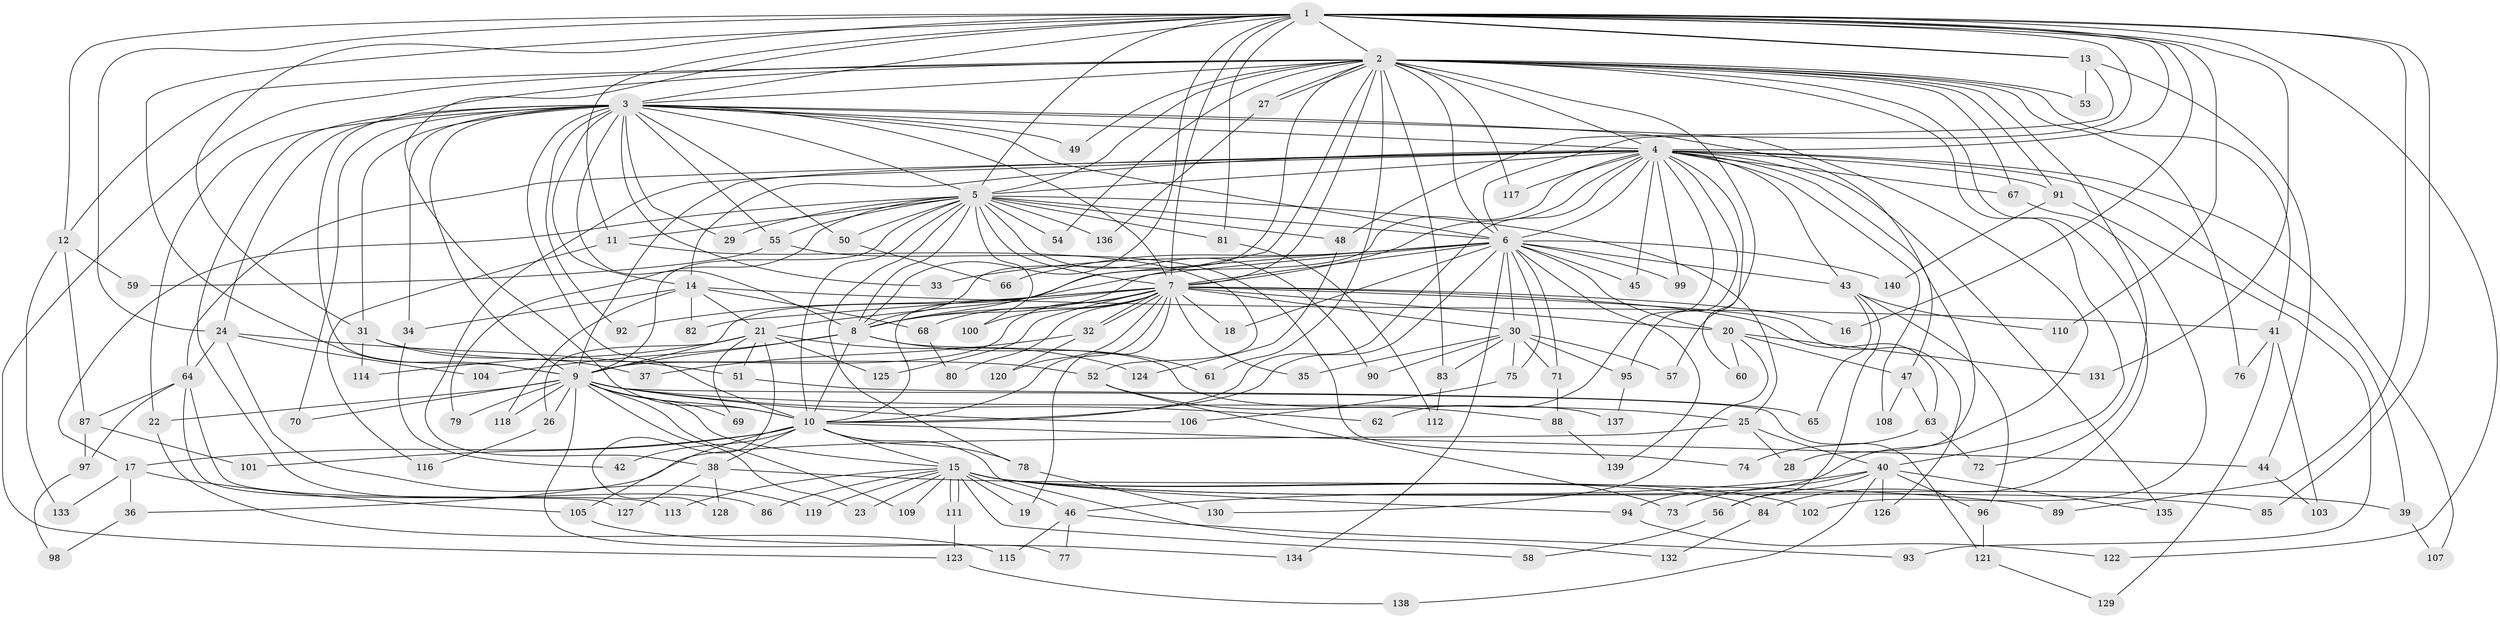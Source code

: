 // coarse degree distribution, {22: 0.017857142857142856, 2: 0.5, 1: 0.14285714285714285, 3: 0.14285714285714285, 5: 0.017857142857142856, 4: 0.05357142857142857, 9: 0.05357142857142857, 6: 0.017857142857142856, 13: 0.017857142857142856, 18: 0.017857142857142856, 27: 0.017857142857142856}
// Generated by graph-tools (version 1.1) at 2025/49/03/04/25 21:49:57]
// undirected, 140 vertices, 305 edges
graph export_dot {
graph [start="1"]
  node [color=gray90,style=filled];
  1;
  2;
  3;
  4;
  5;
  6;
  7;
  8;
  9;
  10;
  11;
  12;
  13;
  14;
  15;
  16;
  17;
  18;
  19;
  20;
  21;
  22;
  23;
  24;
  25;
  26;
  27;
  28;
  29;
  30;
  31;
  32;
  33;
  34;
  35;
  36;
  37;
  38;
  39;
  40;
  41;
  42;
  43;
  44;
  45;
  46;
  47;
  48;
  49;
  50;
  51;
  52;
  53;
  54;
  55;
  56;
  57;
  58;
  59;
  60;
  61;
  62;
  63;
  64;
  65;
  66;
  67;
  68;
  69;
  70;
  71;
  72;
  73;
  74;
  75;
  76;
  77;
  78;
  79;
  80;
  81;
  82;
  83;
  84;
  85;
  86;
  87;
  88;
  89;
  90;
  91;
  92;
  93;
  94;
  95;
  96;
  97;
  98;
  99;
  100;
  101;
  102;
  103;
  104;
  105;
  106;
  107;
  108;
  109;
  110;
  111;
  112;
  113;
  114;
  115;
  116;
  117;
  118;
  119;
  120;
  121;
  122;
  123;
  124;
  125;
  126;
  127;
  128;
  129;
  130;
  131;
  132;
  133;
  134;
  135;
  136;
  137;
  138;
  139;
  140;
  1 -- 2;
  1 -- 3;
  1 -- 4;
  1 -- 5;
  1 -- 6;
  1 -- 7;
  1 -- 8;
  1 -- 9;
  1 -- 10;
  1 -- 11;
  1 -- 12;
  1 -- 13;
  1 -- 13;
  1 -- 16;
  1 -- 24;
  1 -- 31;
  1 -- 81;
  1 -- 85;
  1 -- 89;
  1 -- 110;
  1 -- 122;
  1 -- 131;
  2 -- 3;
  2 -- 4;
  2 -- 5;
  2 -- 6;
  2 -- 7;
  2 -- 8;
  2 -- 9;
  2 -- 10;
  2 -- 12;
  2 -- 27;
  2 -- 27;
  2 -- 40;
  2 -- 41;
  2 -- 49;
  2 -- 53;
  2 -- 54;
  2 -- 57;
  2 -- 61;
  2 -- 67;
  2 -- 72;
  2 -- 76;
  2 -- 83;
  2 -- 84;
  2 -- 91;
  2 -- 117;
  2 -- 123;
  3 -- 4;
  3 -- 5;
  3 -- 6;
  3 -- 7;
  3 -- 8;
  3 -- 9;
  3 -- 10;
  3 -- 14;
  3 -- 22;
  3 -- 24;
  3 -- 29;
  3 -- 31;
  3 -- 33;
  3 -- 34;
  3 -- 47;
  3 -- 49;
  3 -- 50;
  3 -- 55;
  3 -- 70;
  3 -- 86;
  3 -- 92;
  3 -- 94;
  4 -- 5;
  4 -- 6;
  4 -- 7;
  4 -- 8;
  4 -- 9;
  4 -- 10;
  4 -- 14;
  4 -- 28;
  4 -- 38;
  4 -- 39;
  4 -- 43;
  4 -- 45;
  4 -- 60;
  4 -- 62;
  4 -- 64;
  4 -- 67;
  4 -- 91;
  4 -- 95;
  4 -- 99;
  4 -- 107;
  4 -- 108;
  4 -- 117;
  4 -- 135;
  5 -- 6;
  5 -- 7;
  5 -- 8;
  5 -- 9;
  5 -- 10;
  5 -- 11;
  5 -- 17;
  5 -- 25;
  5 -- 29;
  5 -- 48;
  5 -- 50;
  5 -- 54;
  5 -- 55;
  5 -- 78;
  5 -- 79;
  5 -- 81;
  5 -- 90;
  5 -- 100;
  5 -- 136;
  6 -- 7;
  6 -- 8;
  6 -- 9;
  6 -- 10;
  6 -- 18;
  6 -- 20;
  6 -- 30;
  6 -- 33;
  6 -- 43;
  6 -- 45;
  6 -- 66;
  6 -- 71;
  6 -- 75;
  6 -- 99;
  6 -- 134;
  6 -- 139;
  6 -- 140;
  7 -- 8;
  7 -- 9;
  7 -- 10;
  7 -- 16;
  7 -- 18;
  7 -- 19;
  7 -- 20;
  7 -- 21;
  7 -- 30;
  7 -- 32;
  7 -- 32;
  7 -- 35;
  7 -- 63;
  7 -- 68;
  7 -- 80;
  7 -- 82;
  7 -- 92;
  7 -- 100;
  7 -- 120;
  7 -- 125;
  7 -- 126;
  8 -- 9;
  8 -- 10;
  8 -- 61;
  8 -- 104;
  8 -- 137;
  9 -- 10;
  9 -- 15;
  9 -- 22;
  9 -- 23;
  9 -- 25;
  9 -- 26;
  9 -- 62;
  9 -- 69;
  9 -- 70;
  9 -- 77;
  9 -- 79;
  9 -- 106;
  9 -- 109;
  9 -- 118;
  9 -- 121;
  10 -- 15;
  10 -- 17;
  10 -- 38;
  10 -- 42;
  10 -- 44;
  10 -- 78;
  10 -- 101;
  10 -- 105;
  10 -- 132;
  11 -- 52;
  11 -- 116;
  12 -- 59;
  12 -- 87;
  12 -- 133;
  13 -- 44;
  13 -- 48;
  13 -- 53;
  14 -- 21;
  14 -- 34;
  14 -- 41;
  14 -- 68;
  14 -- 82;
  14 -- 118;
  15 -- 19;
  15 -- 23;
  15 -- 39;
  15 -- 46;
  15 -- 58;
  15 -- 84;
  15 -- 85;
  15 -- 86;
  15 -- 94;
  15 -- 102;
  15 -- 109;
  15 -- 111;
  15 -- 111;
  15 -- 113;
  15 -- 119;
  17 -- 36;
  17 -- 105;
  17 -- 133;
  20 -- 47;
  20 -- 60;
  20 -- 130;
  20 -- 131;
  21 -- 26;
  21 -- 51;
  21 -- 69;
  21 -- 114;
  21 -- 124;
  21 -- 125;
  21 -- 128;
  22 -- 115;
  24 -- 51;
  24 -- 64;
  24 -- 104;
  24 -- 119;
  25 -- 28;
  25 -- 36;
  25 -- 40;
  26 -- 116;
  27 -- 136;
  30 -- 35;
  30 -- 57;
  30 -- 71;
  30 -- 75;
  30 -- 83;
  30 -- 90;
  30 -- 95;
  31 -- 37;
  31 -- 52;
  31 -- 114;
  32 -- 37;
  32 -- 120;
  34 -- 42;
  36 -- 98;
  38 -- 89;
  38 -- 127;
  38 -- 128;
  39 -- 107;
  40 -- 46;
  40 -- 56;
  40 -- 73;
  40 -- 96;
  40 -- 126;
  40 -- 135;
  40 -- 138;
  41 -- 76;
  41 -- 103;
  41 -- 129;
  43 -- 56;
  43 -- 65;
  43 -- 96;
  43 -- 110;
  44 -- 103;
  46 -- 77;
  46 -- 93;
  46 -- 115;
  47 -- 63;
  47 -- 108;
  48 -- 124;
  50 -- 66;
  51 -- 65;
  52 -- 73;
  52 -- 88;
  55 -- 59;
  55 -- 74;
  56 -- 58;
  63 -- 72;
  63 -- 74;
  64 -- 87;
  64 -- 97;
  64 -- 113;
  64 -- 127;
  67 -- 102;
  68 -- 80;
  71 -- 88;
  75 -- 106;
  78 -- 130;
  81 -- 112;
  83 -- 112;
  84 -- 132;
  87 -- 97;
  87 -- 101;
  88 -- 139;
  91 -- 93;
  91 -- 140;
  94 -- 122;
  95 -- 137;
  96 -- 121;
  97 -- 98;
  105 -- 134;
  111 -- 123;
  121 -- 129;
  123 -- 138;
}
